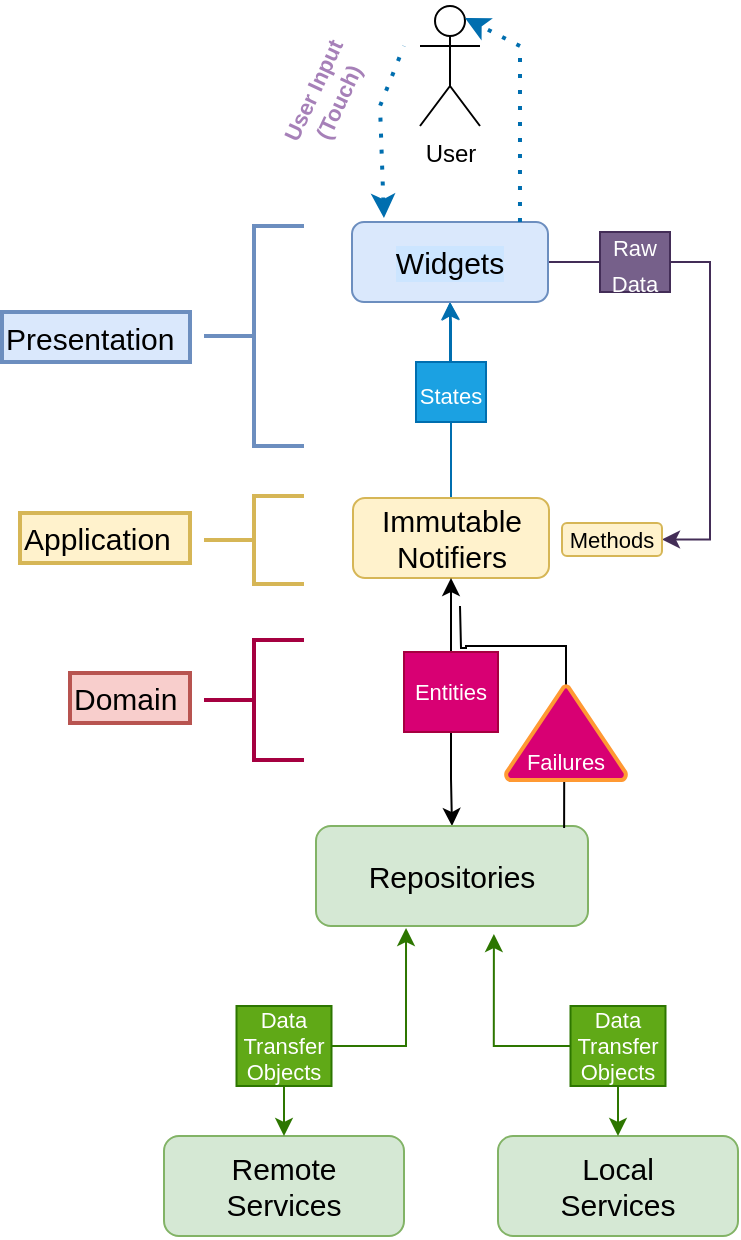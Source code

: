 <mxfile version="20.0.3" type="github">
  <diagram id="pXHEx5B0zCmos9JjCkFU" name="Page-1">
    <mxGraphModel dx="875" dy="380" grid="1" gridSize="10" guides="1" tooltips="1" connect="1" arrows="1" fold="1" page="1" pageScale="1" pageWidth="827" pageHeight="1169" math="0" shadow="0">
      <root>
        <mxCell id="0" />
        <mxCell id="1" parent="0" />
        <mxCell id="3MfGsReW21h4djv7292m-2" value="User" style="shape=umlActor;verticalLabelPosition=bottom;verticalAlign=top;html=1;" vertex="1" parent="1">
          <mxGeometry x="390" y="20" width="30" height="60" as="geometry" />
        </mxCell>
        <mxCell id="3MfGsReW21h4djv7292m-3" value="" style="strokeWidth=2;html=1;shape=mxgraph.flowchart.annotation_2;align=left;labelPosition=right;pointerEvents=1;fillColor=#dae8fc;strokeColor=#6c8ebf;" vertex="1" parent="1">
          <mxGeometry x="282" y="130" width="50" height="110" as="geometry" />
        </mxCell>
        <mxCell id="3MfGsReW21h4djv7292m-4" value="&lt;font color=&quot;#000000&quot; style=&quot;font-size: 15px;&quot;&gt;Presentation&lt;/font&gt;" style="whiteSpace=wrap;html=1;align=left;fillColor=#dae8fc;strokeColor=#6c8ebf;strokeWidth=2;" vertex="1" parent="1">
          <mxGeometry x="181" y="173" width="94" height="25" as="geometry" />
        </mxCell>
        <mxCell id="3MfGsReW21h4djv7292m-11" style="edgeStyle=orthogonalEdgeStyle;rounded=0;orthogonalLoop=1;jettySize=auto;html=1;exitX=0.5;exitY=0;exitDx=0;exitDy=0;entryX=0.44;entryY=1;entryDx=0;entryDy=0;entryPerimeter=0;fontSize=11;fontColor=#000000;fillColor=#1ba1e2;strokeColor=#006EAF;" edge="1" parent="1">
          <mxGeometry relative="1" as="geometry">
            <mxPoint x="407" y="198" as="sourcePoint" />
            <mxPoint x="405" y="168" as="targetPoint" />
          </mxGeometry>
        </mxCell>
        <mxCell id="3MfGsReW21h4djv7292m-14" value="" style="edgeStyle=orthogonalEdgeStyle;rounded=0;orthogonalLoop=1;jettySize=auto;html=1;fontSize=15;fontColor=#000000;fillColor=#1ba1e2;strokeColor=#006EAF;" edge="1" parent="1" source="3MfGsReW21h4djv7292m-9" target="3MfGsReW21h4djv7292m-13">
          <mxGeometry relative="1" as="geometry" />
        </mxCell>
        <mxCell id="3MfGsReW21h4djv7292m-9" value="&lt;font style=&quot;font-size: 11px;&quot;&gt;States&lt;/font&gt;" style="rounded=0;whiteSpace=wrap;html=1;fontSize=15;fontColor=#ffffff;fillColor=#1ba1e2;strokeColor=#006EAF;" vertex="1" parent="1">
          <mxGeometry x="388" y="198" width="35" height="30" as="geometry" />
        </mxCell>
        <mxCell id="3MfGsReW21h4djv7292m-24" style="edgeStyle=orthogonalEdgeStyle;rounded=0;orthogonalLoop=1;jettySize=auto;html=1;exitX=1;exitY=0.5;exitDx=0;exitDy=0;entryX=0;entryY=0.5;entryDx=0;entryDy=0;fontSize=15;fontColor=#000000;endArrow=none;endFill=0;fillColor=#76608a;strokeColor=#432D57;" edge="1" parent="1" source="3MfGsReW21h4djv7292m-13" target="3MfGsReW21h4djv7292m-20">
          <mxGeometry relative="1" as="geometry" />
        </mxCell>
        <mxCell id="3MfGsReW21h4djv7292m-13" value="&lt;font style=&quot;font-size: 15px;&quot;&gt;Widgets&lt;/font&gt;" style="rounded=1;whiteSpace=wrap;html=1;labelBackgroundColor=#CCE5FF;fontSize=11;fillColor=#dae8fc;strokeColor=#6c8ebf;" vertex="1" parent="1">
          <mxGeometry x="356" y="128" width="98" height="40" as="geometry" />
        </mxCell>
        <mxCell id="3MfGsReW21h4djv7292m-17" style="edgeStyle=orthogonalEdgeStyle;rounded=0;orthogonalLoop=1;jettySize=auto;html=1;exitX=0.5;exitY=0;exitDx=0;exitDy=0;entryX=0.5;entryY=1;entryDx=0;entryDy=0;fontSize=15;fontColor=#000000;endArrow=none;endFill=0;fillColor=#1ba1e2;strokeColor=#006EAF;" edge="1" parent="1" source="3MfGsReW21h4djv7292m-16" target="3MfGsReW21h4djv7292m-9">
          <mxGeometry relative="1" as="geometry" />
        </mxCell>
        <mxCell id="3MfGsReW21h4djv7292m-16" value="&lt;font style=&quot;font-size: 15px;&quot;&gt;Immutable&lt;br&gt;Notifiers&lt;br&gt;&lt;/font&gt;" style="rounded=1;whiteSpace=wrap;html=1;labelBackgroundColor=none;fontSize=11;fillColor=#fff2cc;strokeColor=#d6b656;" vertex="1" parent="1">
          <mxGeometry x="356.5" y="266" width="98" height="40" as="geometry" />
        </mxCell>
        <mxCell id="3MfGsReW21h4djv7292m-18" value="" style="strokeWidth=2;html=1;shape=mxgraph.flowchart.annotation_2;align=left;labelPosition=right;pointerEvents=1;fillColor=#fff2cc;strokeColor=#d6b656;" vertex="1" parent="1">
          <mxGeometry x="282" y="265" width="50" height="44" as="geometry" />
        </mxCell>
        <mxCell id="3MfGsReW21h4djv7292m-19" value="&lt;font color=&quot;#000000&quot; style=&quot;font-size: 15px;&quot;&gt;Application&lt;/font&gt;" style="whiteSpace=wrap;html=1;align=left;fillColor=#fff2cc;strokeColor=#d6b656;strokeWidth=2;" vertex="1" parent="1">
          <mxGeometry x="190" y="273.5" width="85" height="25" as="geometry" />
        </mxCell>
        <mxCell id="3MfGsReW21h4djv7292m-25" style="edgeStyle=orthogonalEdgeStyle;rounded=0;orthogonalLoop=1;jettySize=auto;html=1;exitX=1;exitY=0.5;exitDx=0;exitDy=0;entryX=1;entryY=0.5;entryDx=0;entryDy=0;fontSize=15;fontColor=#000000;endArrow=classic;endFill=1;fillColor=#76608a;strokeColor=#432D57;" edge="1" parent="1" source="3MfGsReW21h4djv7292m-20" target="3MfGsReW21h4djv7292m-22">
          <mxGeometry relative="1" as="geometry" />
        </mxCell>
        <mxCell id="3MfGsReW21h4djv7292m-20" value="&lt;font style=&quot;font-size: 11px; line-height: 1;&quot;&gt;Raw Data&lt;/font&gt;" style="rounded=0;whiteSpace=wrap;html=1;fontSize=15;fontColor=#ffffff;fillColor=#76608a;strokeColor=#432D57;" vertex="1" parent="1">
          <mxGeometry x="480" y="133" width="35" height="30" as="geometry" />
        </mxCell>
        <mxCell id="3MfGsReW21h4djv7292m-22" value="Methods" style="whiteSpace=wrap;html=1;fontSize=11;fillColor=#fff2cc;strokeColor=#d6b656;rounded=1;labelBackgroundColor=none;" vertex="1" parent="1">
          <mxGeometry x="461" y="278.5" width="50" height="16.5" as="geometry" />
        </mxCell>
        <mxCell id="3MfGsReW21h4djv7292m-26" value="" style="endArrow=none;dashed=1;html=1;dashPattern=1 3;strokeWidth=2;rounded=0;fontSize=15;fontColor=#000000;endFill=0;startArrow=classic;startFill=1;fillColor=#1ba1e2;strokeColor=#006EAF;exitX=0.163;exitY=-0.05;exitDx=0;exitDy=0;exitPerimeter=0;" edge="1" parent="1" source="3MfGsReW21h4djv7292m-13">
          <mxGeometry width="50" height="50" relative="1" as="geometry">
            <mxPoint x="370" y="120" as="sourcePoint" />
            <mxPoint x="382" y="40" as="targetPoint" />
            <Array as="points">
              <mxPoint x="370" y="70" />
            </Array>
          </mxGeometry>
        </mxCell>
        <mxCell id="3MfGsReW21h4djv7292m-28" value="User Input (Touch)" style="text;html=1;strokeColor=none;fillColor=none;align=center;verticalAlign=middle;whiteSpace=wrap;rounded=0;labelBackgroundColor=none;fontSize=11;fontColor=#A680B8;rotation=-65;fontStyle=1" vertex="1" parent="1">
          <mxGeometry x="298" y="50" width="90" height="30" as="geometry" />
        </mxCell>
        <mxCell id="3MfGsReW21h4djv7292m-29" value="" style="endArrow=classic;dashed=1;html=1;dashPattern=1 3;strokeWidth=2;rounded=0;fontSize=11;fontColor=#A680B8;entryX=0.75;entryY=0.1;entryDx=0;entryDy=0;entryPerimeter=0;endFill=1;fillColor=#1ba1e2;strokeColor=#006EAF;exitX=0.857;exitY=0;exitDx=0;exitDy=0;exitPerimeter=0;" edge="1" parent="1" source="3MfGsReW21h4djv7292m-13" target="3MfGsReW21h4djv7292m-2">
          <mxGeometry width="50" height="50" relative="1" as="geometry">
            <mxPoint x="430" y="128" as="sourcePoint" />
            <mxPoint x="480" y="78" as="targetPoint" />
            <Array as="points">
              <mxPoint x="440" y="40" />
            </Array>
          </mxGeometry>
        </mxCell>
        <mxCell id="3MfGsReW21h4djv7292m-31" style="edgeStyle=orthogonalEdgeStyle;rounded=0;orthogonalLoop=1;jettySize=auto;html=1;exitX=0.5;exitY=0;exitDx=0;exitDy=0;entryX=0.5;entryY=1;entryDx=0;entryDy=0;fontSize=11;fontColor=#A680B8;startArrow=none;startFill=0;endArrow=classic;endFill=1;" edge="1" parent="1" source="3MfGsReW21h4djv7292m-30" target="3MfGsReW21h4djv7292m-16">
          <mxGeometry relative="1" as="geometry" />
        </mxCell>
        <mxCell id="3MfGsReW21h4djv7292m-35" style="edgeStyle=orthogonalEdgeStyle;rounded=0;orthogonalLoop=1;jettySize=auto;html=1;exitX=0.5;exitY=1;exitDx=0;exitDy=0;entryX=0.5;entryY=0;entryDx=0;entryDy=0;fontSize=11;fontColor=#A680B8;startArrow=none;startFill=0;endArrow=classic;endFill=1;" edge="1" parent="1" source="3MfGsReW21h4djv7292m-30" target="3MfGsReW21h4djv7292m-34">
          <mxGeometry relative="1" as="geometry" />
        </mxCell>
        <mxCell id="3MfGsReW21h4djv7292m-30" value="Entities" style="rounded=0;whiteSpace=wrap;html=1;labelBackgroundColor=none;fontSize=11;fontColor=#ffffff;fillColor=#d80073;strokeColor=#A50040;" vertex="1" parent="1">
          <mxGeometry x="382" y="343" width="47" height="40" as="geometry" />
        </mxCell>
        <mxCell id="3MfGsReW21h4djv7292m-32" value="" style="strokeWidth=2;html=1;shape=mxgraph.flowchart.annotation_2;align=left;labelPosition=right;pointerEvents=1;fillColor=#d80073;strokeColor=#A50040;fontColor=#ffffff;" vertex="1" parent="1">
          <mxGeometry x="282" y="337" width="50" height="60" as="geometry" />
        </mxCell>
        <mxCell id="3MfGsReW21h4djv7292m-33" value="&lt;font color=&quot;#000000&quot; style=&quot;font-size: 15px;&quot;&gt;Domain&lt;/font&gt;" style="whiteSpace=wrap;html=1;align=left;fillColor=#f8cecc;strokeColor=#b85450;strokeWidth=2;" vertex="1" parent="1">
          <mxGeometry x="215" y="353.5" width="60" height="25" as="geometry" />
        </mxCell>
        <mxCell id="3MfGsReW21h4djv7292m-34" value="&lt;font style=&quot;font-size: 15px;&quot;&gt;Repositories&lt;br&gt;&lt;/font&gt;" style="rounded=1;whiteSpace=wrap;html=1;labelBackgroundColor=none;fontSize=11;fillColor=#d5e8d4;strokeColor=#82b366;" vertex="1" parent="1">
          <mxGeometry x="338" y="430" width="136" height="50" as="geometry" />
        </mxCell>
        <mxCell id="3MfGsReW21h4djv7292m-38" style="edgeStyle=orthogonalEdgeStyle;rounded=0;orthogonalLoop=1;jettySize=auto;html=1;exitX=0.5;exitY=1;exitDx=0;exitDy=0;exitPerimeter=0;entryX=0.875;entryY=0.02;entryDx=0;entryDy=0;entryPerimeter=0;fontSize=11;fontColor=#A680B8;startArrow=none;startFill=0;endArrow=none;endFill=0;" edge="1" parent="1">
          <mxGeometry relative="1" as="geometry">
            <mxPoint x="459" y="407" as="sourcePoint" />
            <mxPoint x="462.062" y="431" as="targetPoint" />
          </mxGeometry>
        </mxCell>
        <mxCell id="3MfGsReW21h4djv7292m-42" style="edgeStyle=orthogonalEdgeStyle;rounded=0;orthogonalLoop=1;jettySize=auto;html=1;exitX=0.5;exitY=0;exitDx=0;exitDy=0;exitPerimeter=0;fontSize=11;fontColor=#A680B8;startArrow=none;startFill=0;endArrow=none;endFill=0;" edge="1" parent="1" source="3MfGsReW21h4djv7292m-36">
          <mxGeometry relative="1" as="geometry">
            <mxPoint x="410" y="320" as="targetPoint" />
          </mxGeometry>
        </mxCell>
        <mxCell id="3MfGsReW21h4djv7292m-36" value="Failures" style="strokeWidth=2;html=1;shape=mxgraph.flowchart.extract_or_measurement;whiteSpace=wrap;labelBackgroundColor=none;fontSize=11;fontColor=#ffffff;fillColor=#d80073;strokeColor=#FF9933;verticalAlign=bottom;" vertex="1" parent="1">
          <mxGeometry x="433" y="360" width="60" height="47" as="geometry" />
        </mxCell>
        <mxCell id="3MfGsReW21h4djv7292m-43" value="&lt;font style=&quot;font-size: 15px;&quot;&gt;Remote&lt;br&gt;Services&lt;br&gt;&lt;/font&gt;" style="rounded=1;whiteSpace=wrap;html=1;labelBackgroundColor=none;fontSize=11;fillColor=#d5e8d4;strokeColor=#82b366;" vertex="1" parent="1">
          <mxGeometry x="262" y="585" width="120" height="50" as="geometry" />
        </mxCell>
        <mxCell id="3MfGsReW21h4djv7292m-44" value="&lt;font style=&quot;font-size: 15px;&quot;&gt;Local&lt;br&gt;Services&lt;br&gt;&lt;/font&gt;" style="rounded=1;whiteSpace=wrap;html=1;labelBackgroundColor=none;fontSize=11;fillColor=#d5e8d4;strokeColor=#82b366;" vertex="1" parent="1">
          <mxGeometry x="429" y="585" width="120" height="50" as="geometry" />
        </mxCell>
        <mxCell id="3MfGsReW21h4djv7292m-47" style="edgeStyle=orthogonalEdgeStyle;rounded=0;orthogonalLoop=1;jettySize=auto;html=1;exitX=0.5;exitY=1;exitDx=0;exitDy=0;entryX=0.5;entryY=0;entryDx=0;entryDy=0;fontSize=11;fontColor=#A680B8;startArrow=none;startFill=0;endArrow=classic;endFill=1;fillColor=#60a917;strokeColor=#2D7600;" edge="1" parent="1" source="3MfGsReW21h4djv7292m-45" target="3MfGsReW21h4djv7292m-43">
          <mxGeometry relative="1" as="geometry" />
        </mxCell>
        <mxCell id="3MfGsReW21h4djv7292m-49" style="edgeStyle=orthogonalEdgeStyle;rounded=0;orthogonalLoop=1;jettySize=auto;html=1;exitX=1;exitY=0.5;exitDx=0;exitDy=0;entryX=0.331;entryY=1.02;entryDx=0;entryDy=0;entryPerimeter=0;fontSize=11;fontColor=#A680B8;startArrow=none;startFill=0;endArrow=classic;endFill=1;fillColor=#60a917;strokeColor=#2D7600;" edge="1" parent="1" source="3MfGsReW21h4djv7292m-45" target="3MfGsReW21h4djv7292m-34">
          <mxGeometry relative="1" as="geometry" />
        </mxCell>
        <mxCell id="3MfGsReW21h4djv7292m-45" value="Data&lt;br&gt;Transfer&lt;br&gt;Objects" style="rounded=0;whiteSpace=wrap;html=1;labelBackgroundColor=none;fontSize=11;fontColor=#ffffff;strokeColor=#2D7600;fillColor=#60a917;" vertex="1" parent="1">
          <mxGeometry x="298.25" y="520" width="47.5" height="40" as="geometry" />
        </mxCell>
        <mxCell id="3MfGsReW21h4djv7292m-48" style="edgeStyle=orthogonalEdgeStyle;rounded=0;orthogonalLoop=1;jettySize=auto;html=1;exitX=0.5;exitY=1;exitDx=0;exitDy=0;entryX=0.5;entryY=0;entryDx=0;entryDy=0;fontSize=11;fontColor=#A680B8;startArrow=none;startFill=0;endArrow=classic;endFill=1;fillColor=#60a917;strokeColor=#2D7600;" edge="1" parent="1" source="3MfGsReW21h4djv7292m-46" target="3MfGsReW21h4djv7292m-44">
          <mxGeometry relative="1" as="geometry" />
        </mxCell>
        <mxCell id="3MfGsReW21h4djv7292m-50" style="edgeStyle=orthogonalEdgeStyle;rounded=0;orthogonalLoop=1;jettySize=auto;html=1;exitX=0;exitY=0.5;exitDx=0;exitDy=0;entryX=0.654;entryY=1.08;entryDx=0;entryDy=0;entryPerimeter=0;fontSize=11;fontColor=#A680B8;startArrow=none;startFill=0;endArrow=classic;endFill=1;fillColor=#60a917;strokeColor=#2D7600;" edge="1" parent="1" source="3MfGsReW21h4djv7292m-46" target="3MfGsReW21h4djv7292m-34">
          <mxGeometry relative="1" as="geometry" />
        </mxCell>
        <mxCell id="3MfGsReW21h4djv7292m-46" value="Data&lt;br&gt;Transfer&lt;br&gt;Objects" style="rounded=0;whiteSpace=wrap;html=1;labelBackgroundColor=none;fontSize=11;fontColor=#ffffff;strokeColor=#2D7600;fillColor=#60a917;" vertex="1" parent="1">
          <mxGeometry x="465.25" y="520" width="47.5" height="40" as="geometry" />
        </mxCell>
      </root>
    </mxGraphModel>
  </diagram>
</mxfile>
